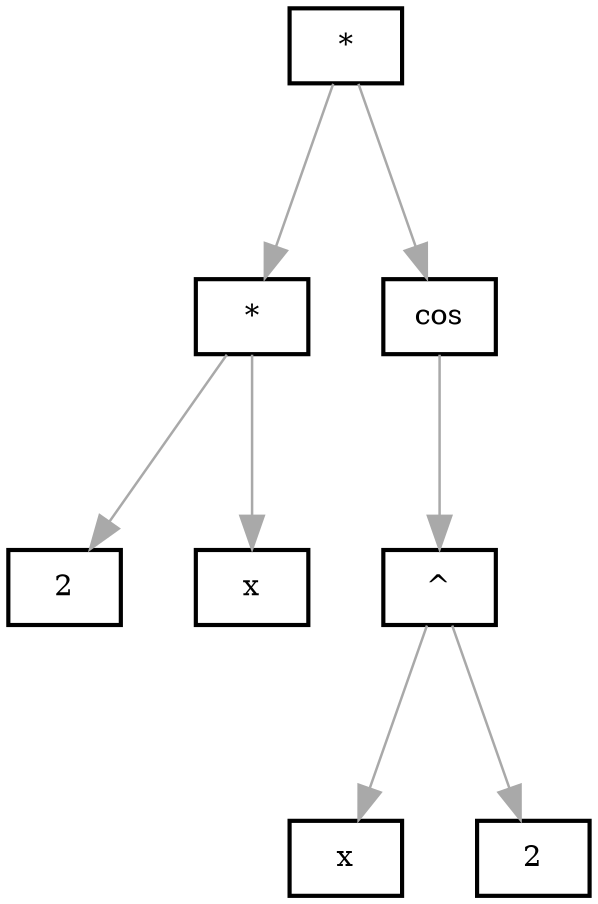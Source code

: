 	digraph
	{
		edge [color     = darkgrey]
		edge [arrowsize = 1.6]
		edge [penwidth  = 1.2]

		graph [penwidth = 2]
		graph [ranksep  = 1.3]
		graph [nodesep  = 0.5]
		graph [style    = "filled"]
		graph [color    = green, fillcolor = lightgreen]

		node [penwidth = 2]
		node [shape    = box]
		node [color    = black, fillcolor = white]

		compound  = true;
		newrank   = true;

		Node0x600003089200[label = "*"]
		Node0x600003089200 -> Node0x60000308c1e0

		Node0x60000308c1e0[label = "*"]
		Node0x60000308c1e0 -> Node0x60000308c120

		Node0x60000308c120[label = "2"]
		Node0x60000308c1e0 -> Node0x60000308c140

		Node0x60000308c140[label = "x"]
		Node0x600003089200 -> Node0x60000308c0c0

		Node0x60000308c0c0[label = "cos"]
		Node0x60000308c0c0 -> Node0x60000308c060

		Node0x60000308c060[label = "^"]
		Node0x60000308c060 -> Node0x60000308c080

		Node0x60000308c080[label = "x"]
		Node0x60000308c060 -> Node0x60000308c0a0

		Node0x60000308c0a0[label = "2"]
	}